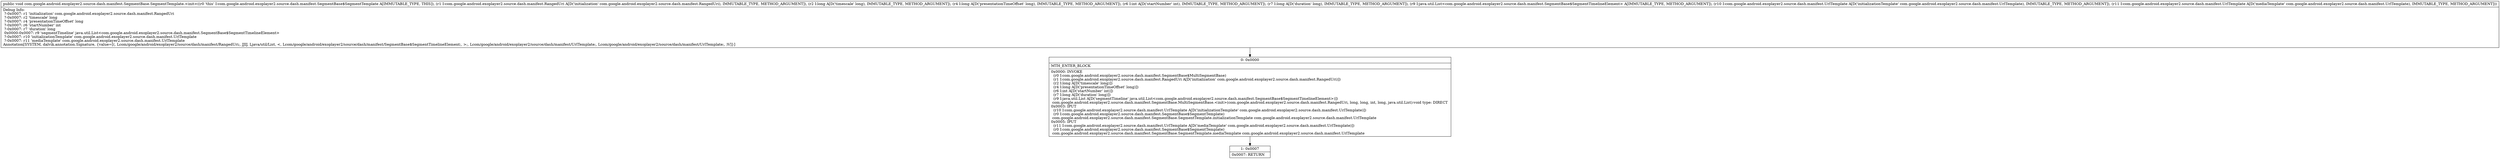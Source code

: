 digraph "CFG forcom.google.android.exoplayer2.source.dash.manifest.SegmentBase.SegmentTemplate.\<init\>(Lcom\/google\/android\/exoplayer2\/source\/dash\/manifest\/RangedUri;JJIJLjava\/util\/List;Lcom\/google\/android\/exoplayer2\/source\/dash\/manifest\/UrlTemplate;Lcom\/google\/android\/exoplayer2\/source\/dash\/manifest\/UrlTemplate;)V" {
Node_0 [shape=record,label="{0\:\ 0x0000|MTH_ENTER_BLOCK\l|0x0000: INVOKE  \l  (r0 I:com.google.android.exoplayer2.source.dash.manifest.SegmentBase$MultiSegmentBase)\l  (r1 I:com.google.android.exoplayer2.source.dash.manifest.RangedUri A[D('initialization' com.google.android.exoplayer2.source.dash.manifest.RangedUri)])\l  (r2 I:long A[D('timescale' long)])\l  (r4 I:long A[D('presentationTimeOffset' long)])\l  (r6 I:int A[D('startNumber' int)])\l  (r7 I:long A[D('duration' long)])\l  (r9 I:java.util.List A[D('segmentTimeline' java.util.List\<com.google.android.exoplayer2.source.dash.manifest.SegmentBase$SegmentTimelineElement\>)])\l com.google.android.exoplayer2.source.dash.manifest.SegmentBase.MultiSegmentBase.\<init\>(com.google.android.exoplayer2.source.dash.manifest.RangedUri, long, long, int, long, java.util.List):void type: DIRECT \l0x0003: IPUT  \l  (r10 I:com.google.android.exoplayer2.source.dash.manifest.UrlTemplate A[D('initializationTemplate' com.google.android.exoplayer2.source.dash.manifest.UrlTemplate)])\l  (r0 I:com.google.android.exoplayer2.source.dash.manifest.SegmentBase$SegmentTemplate)\l com.google.android.exoplayer2.source.dash.manifest.SegmentBase.SegmentTemplate.initializationTemplate com.google.android.exoplayer2.source.dash.manifest.UrlTemplate \l0x0005: IPUT  \l  (r11 I:com.google.android.exoplayer2.source.dash.manifest.UrlTemplate A[D('mediaTemplate' com.google.android.exoplayer2.source.dash.manifest.UrlTemplate)])\l  (r0 I:com.google.android.exoplayer2.source.dash.manifest.SegmentBase$SegmentTemplate)\l com.google.android.exoplayer2.source.dash.manifest.SegmentBase.SegmentTemplate.mediaTemplate com.google.android.exoplayer2.source.dash.manifest.UrlTemplate \l}"];
Node_1 [shape=record,label="{1\:\ 0x0007|0x0007: RETURN   \l}"];
MethodNode[shape=record,label="{public void com.google.android.exoplayer2.source.dash.manifest.SegmentBase.SegmentTemplate.\<init\>((r0 'this' I:com.google.android.exoplayer2.source.dash.manifest.SegmentBase$SegmentTemplate A[IMMUTABLE_TYPE, THIS]), (r1 I:com.google.android.exoplayer2.source.dash.manifest.RangedUri A[D('initialization' com.google.android.exoplayer2.source.dash.manifest.RangedUri), IMMUTABLE_TYPE, METHOD_ARGUMENT]), (r2 I:long A[D('timescale' long), IMMUTABLE_TYPE, METHOD_ARGUMENT]), (r4 I:long A[D('presentationTimeOffset' long), IMMUTABLE_TYPE, METHOD_ARGUMENT]), (r6 I:int A[D('startNumber' int), IMMUTABLE_TYPE, METHOD_ARGUMENT]), (r7 I:long A[D('duration' long), IMMUTABLE_TYPE, METHOD_ARGUMENT]), (r9 I:java.util.List\<com.google.android.exoplayer2.source.dash.manifest.SegmentBase$SegmentTimelineElement\> A[IMMUTABLE_TYPE, METHOD_ARGUMENT]), (r10 I:com.google.android.exoplayer2.source.dash.manifest.UrlTemplate A[D('initializationTemplate' com.google.android.exoplayer2.source.dash.manifest.UrlTemplate), IMMUTABLE_TYPE, METHOD_ARGUMENT]), (r11 I:com.google.android.exoplayer2.source.dash.manifest.UrlTemplate A[D('mediaTemplate' com.google.android.exoplayer2.source.dash.manifest.UrlTemplate), IMMUTABLE_TYPE, METHOD_ARGUMENT]))  | Debug Info:\l  ?\-0x0007: r1 'initialization' com.google.android.exoplayer2.source.dash.manifest.RangedUri\l  ?\-0x0007: r2 'timescale' long\l  ?\-0x0007: r4 'presentationTimeOffset' long\l  ?\-0x0007: r6 'startNumber' int\l  ?\-0x0007: r7 'duration' long\l  0x0000\-0x0007: r9 'segmentTimeline' java.util.List\<com.google.android.exoplayer2.source.dash.manifest.SegmentBase$SegmentTimelineElement\>\l  ?\-0x0007: r10 'initializationTemplate' com.google.android.exoplayer2.source.dash.manifest.UrlTemplate\l  ?\-0x0007: r11 'mediaTemplate' com.google.android.exoplayer2.source.dash.manifest.UrlTemplate\lAnnotation[SYSTEM, dalvik.annotation.Signature, \{value=[(, Lcom\/google\/android\/exoplayer2\/source\/dash\/manifest\/RangedUri;, JJIJ, Ljava\/util\/List, \<, Lcom\/google\/android\/exoplayer2\/source\/dash\/manifest\/SegmentBase$SegmentTimelineElement;, \>;, Lcom\/google\/android\/exoplayer2\/source\/dash\/manifest\/UrlTemplate;, Lcom\/google\/android\/exoplayer2\/source\/dash\/manifest\/UrlTemplate;, )V]\}]\l}"];
MethodNode -> Node_0;
Node_0 -> Node_1;
}

